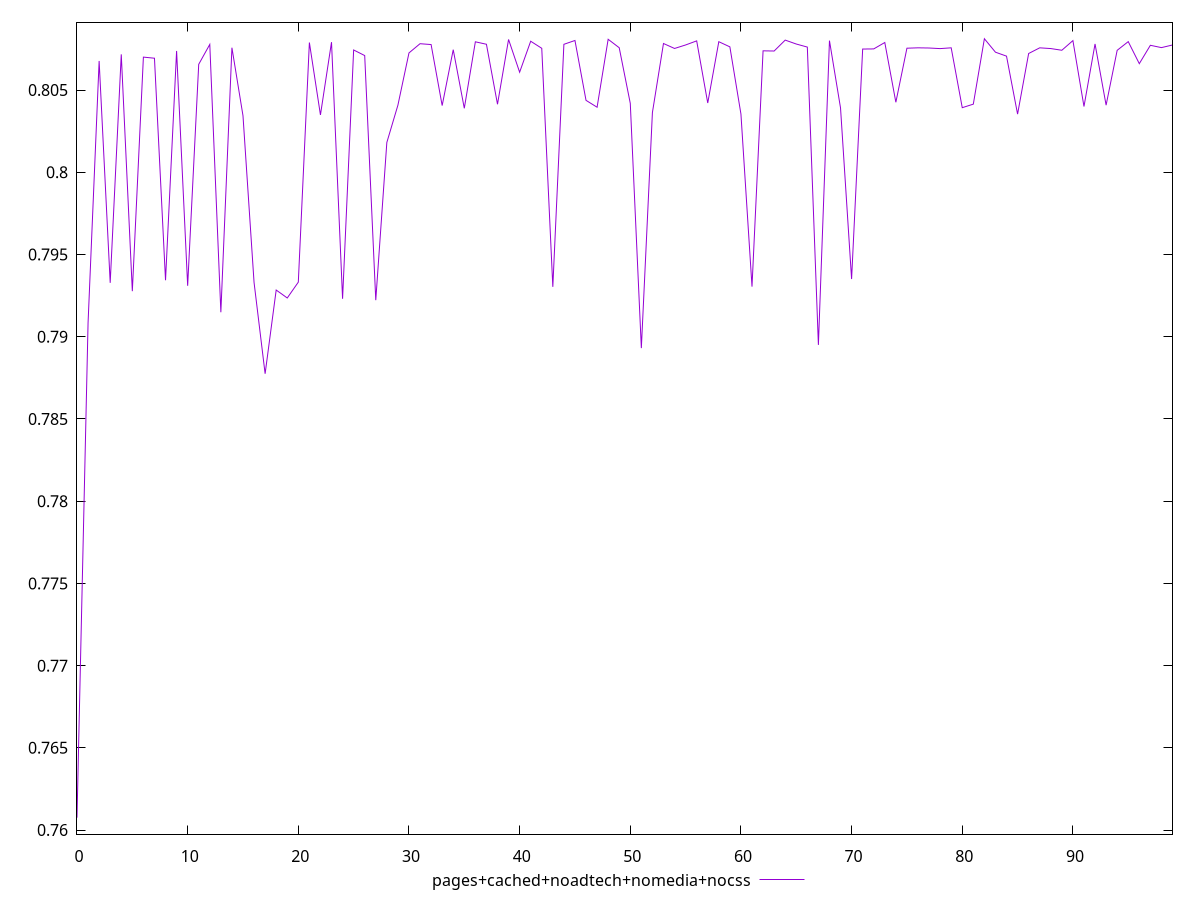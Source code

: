 reset

$pagesCachedNoadtechNomediaNocss <<EOF
0 0.7607531824656992
1 0.7908504416899437
2 0.8067710653681287
3 0.7932784631416228
4 0.8071700880951755
5 0.7927721287279691
6 0.8070042964295924
7 0.8069367495052246
8 0.7934354387873426
9 0.807378596465298
10 0.7931009716758802
11 0.8065665216039533
12 0.8077769122143253
13 0.7914893828269146
14 0.8075759731695571
15 0.8034417421236846
16 0.7933031161280877
17 0.7877482948970369
18 0.792839990472276
19 0.7923562039525386
20 0.7933193396329641
21 0.807890605746371
22 0.8034878934907036
23 0.8079136977851481
24 0.7923072130366206
25 0.8074384791097172
26 0.8070984772470705
27 0.7922235576596813
28 0.8018137463272739
29 0.8040819931892347
30 0.8072582096537287
31 0.8078194538830461
32 0.8077674525620382
33 0.8040569874749478
34 0.8074553566720462
35 0.8038923345750453
36 0.8079348427368092
37 0.8077857187197671
38 0.8041380593482471
39 0.8080773050656269
40 0.8060859375161585
41 0.8079699433286828
42 0.8075396888281535
43 0.7930322326355198
44 0.8077825095164114
45 0.8080154038295553
46 0.8043752312681965
47 0.8039568632254667
48 0.8080881389426444
49 0.80757396198113
50 0.804192547489579
51 0.7893070635564179
52 0.8036329597997609
53 0.8078321262073441
54 0.8075299229151902
55 0.807743135136065
56 0.807991496276818
57 0.8042132063050849
58 0.8079416528100348
59 0.8076275802617245
60 0.8035429871811642
61 0.7930467097479501
62 0.8073864006090232
63 0.8073745912588696
64 0.8080382742877287
65 0.8077999074898399
66 0.8076140981657961
67 0.7895022545661513
68 0.8080069414649192
69 0.8039141501381853
70 0.7935075307564903
71 0.8074948546448012
72 0.8075028531624047
73 0.80789254013933
74 0.8042580997597826
75 0.8075457049162641
76 0.8075689794063295
77 0.8075575015175309
78 0.8075217814383338
79 0.8075695924902091
80 0.8039293786145488
81 0.8041443313598959
82 0.8081213946899483
83 0.8073035846768325
84 0.8070635137415297
85 0.8035369992240378
86 0.8072234858902574
87 0.8075686707319975
88 0.8075241685781684
89 0.8074211091136921
90 0.8080079913252715
91 0.8040004659319696
92 0.8078062063853229
93 0.8040832036676067
94 0.8074169004320616
95 0.8079458705674664
96 0.8066063422448874
97 0.8077230039487806
98 0.8075820539405534
99 0.8077412765363858
EOF

set key outside below
set xrange [0:99]
set yrange [0.7597531824656992:0.8091213946899483]
set trange [0.7597531824656992:0.8091213946899483]
set terminal svg size 640, 500 enhanced background rgb 'white'
set output "report_00023_2021-02-20T12:14:57.249Z/meta/pScore/comparison/line/4_vs_5.svg"

plot $pagesCachedNoadtechNomediaNocss title "pages+cached+noadtech+nomedia+nocss" with line

reset
